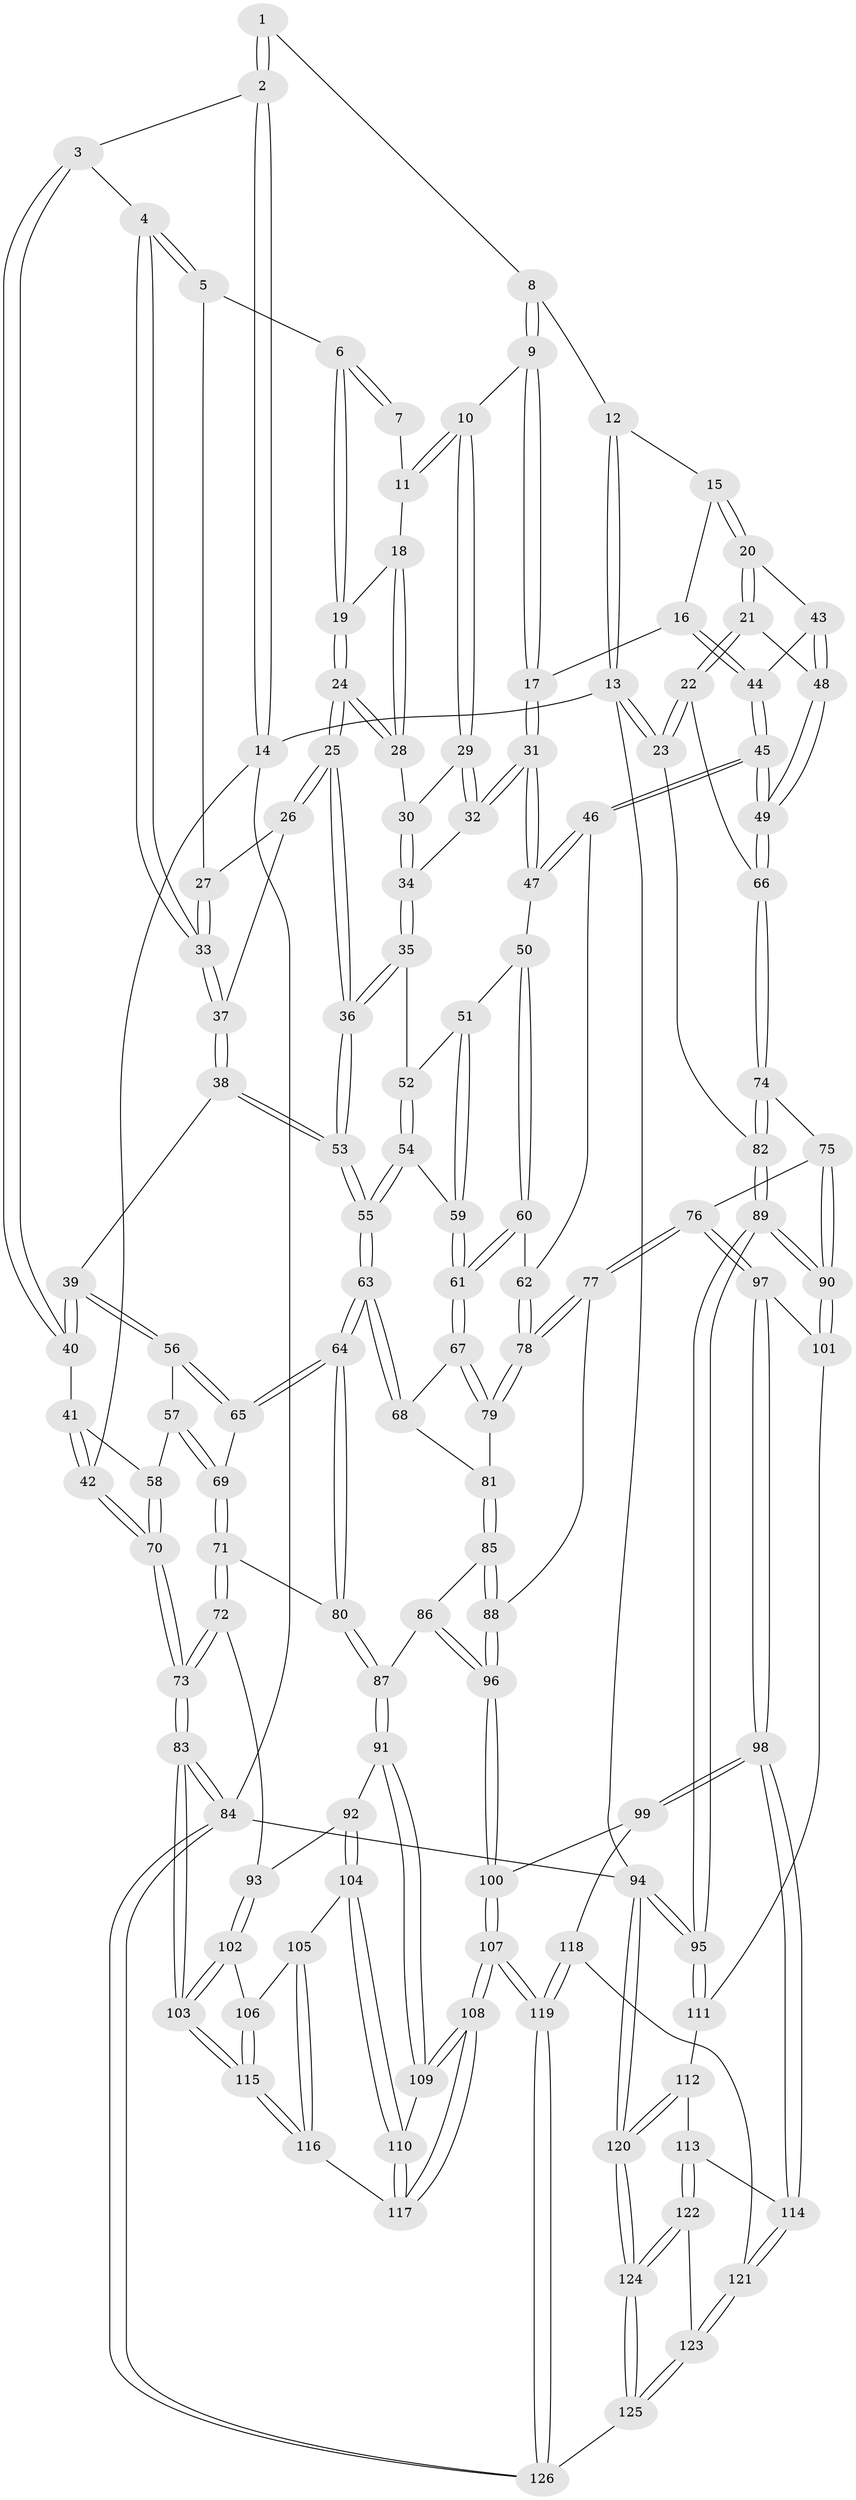 // coarse degree distribution, {3: 0.13333333333333333, 5: 0.4, 4: 0.4, 6: 0.06666666666666667}
// Generated by graph-tools (version 1.1) at 2025/52/02/27/25 19:52:36]
// undirected, 126 vertices, 312 edges
graph export_dot {
graph [start="1"]
  node [color=gray90,style=filled];
  1 [pos="+0.4452967592623627+0"];
  2 [pos="+0+0"];
  3 [pos="+0.11047043644307095+0.004773455883167408"];
  4 [pos="+0.1784865992369271+0.06750086780634593"];
  5 [pos="+0.3938720423714625+0.0924178805300438"];
  6 [pos="+0.41798240301054396+0.07714940858378305"];
  7 [pos="+0.4430120384080675+0"];
  8 [pos="+0.7525464287661249+0"];
  9 [pos="+0.6462411015655648+0.08745935395149042"];
  10 [pos="+0.6343607598524263+0.08851795612031273"];
  11 [pos="+0.5548775648677858+0.06381968962301048"];
  12 [pos="+0.7765439113131185+0"];
  13 [pos="+1+0"];
  14 [pos="+0+0"];
  15 [pos="+0.8756431677582365+0.04768312557860568"];
  16 [pos="+0.6936645751464101+0.1915482830244681"];
  17 [pos="+0.6856694547795862+0.19207297542206764"];
  18 [pos="+0.46328346729690145+0.11297564358003503"];
  19 [pos="+0.4578179930345845+0.10942189737628503"];
  20 [pos="+0.965906482080472+0.17089857358164878"];
  21 [pos="+1+0.20205169553851737"];
  22 [pos="+1+0.23619995030304164"];
  23 [pos="+1+0.2420655906829568"];
  24 [pos="+0.41029799117980803+0.25645061714728346"];
  25 [pos="+0.40653945331131325+0.2651499534618548"];
  26 [pos="+0.38046157939699315+0.17520943332926833"];
  27 [pos="+0.37730541043042426+0.1437913265438988"];
  28 [pos="+0.4803922368329594+0.13033183522965713"];
  29 [pos="+0.511137568127723+0.1455434631112517"];
  30 [pos="+0.49950160244375663+0.1456894444176557"];
  31 [pos="+0.6535674169533819+0.24551631172262073"];
  32 [pos="+0.6182537653426847+0.2380844215993859"];
  33 [pos="+0.24144116088916467+0.2011797269783001"];
  34 [pos="+0.49122425431385763+0.24450285477016764"];
  35 [pos="+0.4663035838093717+0.2665291612356885"];
  36 [pos="+0.4074747683893342+0.27376239837759353"];
  37 [pos="+0.24855122844679844+0.24014128972580204"];
  38 [pos="+0.2523635401325659+0.27939779378291224"];
  39 [pos="+0.22619648761535066+0.29268950835083296"];
  40 [pos="+0.0877802266093753+0.27020436103925594"];
  41 [pos="+0.08078869456740062+0.2755853460840026"];
  42 [pos="+0+0.25496121222968504"];
  43 [pos="+0.882377538944084+0.21611183104866138"];
  44 [pos="+0.8357440889376081+0.23325074345429353"];
  45 [pos="+0.7903926384561357+0.3832401236887238"];
  46 [pos="+0.7663511786992591+0.3762090008002426"];
  47 [pos="+0.6536712340493575+0.252856275624176"];
  48 [pos="+0.8763788024674896+0.35400147801443105"];
  49 [pos="+0.8333097007419157+0.4271112316705747"];
  50 [pos="+0.6324857663121056+0.2869792277789068"];
  51 [pos="+0.5212404498100959+0.31737246313238543"];
  52 [pos="+0.5003097198028394+0.30669700188182736"];
  53 [pos="+0.34688074603833835+0.33074699798685026"];
  54 [pos="+0.48495315632316005+0.370411427000408"];
  55 [pos="+0.37736332919197674+0.46333514666996484"];
  56 [pos="+0.20264299499588778+0.33369353901968074"];
  57 [pos="+0.10610924812912573+0.40271211227994563"];
  58 [pos="+0.07802271051056575+0.3974475821836566"];
  59 [pos="+0.5382571422884781+0.36496683558432047"];
  60 [pos="+0.5981967693891627+0.4037720175055483"];
  61 [pos="+0.590839085827546+0.40831041850244454"];
  62 [pos="+0.6690205876031756+0.426418312050801"];
  63 [pos="+0.3773731155497626+0.46356623768821037"];
  64 [pos="+0.35362173371060657+0.5207075428400232"];
  65 [pos="+0.21176119121753248+0.451147889368968"];
  66 [pos="+0.835359033133792+0.4308232741993032"];
  67 [pos="+0.5807160631830794+0.4228198150506333"];
  68 [pos="+0.45799330110079767+0.45598219164556425"];
  69 [pos="+0.15775381232611566+0.4547633851356824"];
  70 [pos="+0+0.5330543109001042"];
  71 [pos="+0.1283607088205683+0.5322538355528534"];
  72 [pos="+0+0.6157503211991133"];
  73 [pos="+0+0.6078567547048345"];
  74 [pos="+0.8478929938660532+0.49350799462513695"];
  75 [pos="+0.8227745575788128+0.5385613594392801"];
  76 [pos="+0.7665373426663632+0.6180362997691234"];
  77 [pos="+0.7617479956740579+0.6175277986699385"];
  78 [pos="+0.7036122076194914+0.5614890050646505"];
  79 [pos="+0.5948996533672615+0.51784151589367"];
  80 [pos="+0.35144867849593897+0.5895162775667555"];
  81 [pos="+0.5749397639117014+0.5309691193723373"];
  82 [pos="+1+0.5028958237180291"];
  83 [pos="+0+1"];
  84 [pos="+0+1"];
  85 [pos="+0.49486546396532827+0.6244300531268044"];
  86 [pos="+0.46326022377050197+0.640676577963871"];
  87 [pos="+0.35636478733640037+0.6155044333081139"];
  88 [pos="+0.7588060598442408+0.6188923370176198"];
  89 [pos="+1+0.7313173147890606"];
  90 [pos="+1+0.7260061980576628"];
  91 [pos="+0.3555486068734814+0.6167391743554544"];
  92 [pos="+0.22081470623305433+0.6893454713402619"];
  93 [pos="+0.16453772723060067+0.6918481023580128"];
  94 [pos="+1+1"];
  95 [pos="+1+1"];
  96 [pos="+0.5730090601533477+0.7735775553106453"];
  97 [pos="+0.8093995326760319+0.6865475719055071"];
  98 [pos="+0.7210696036456097+0.8458288946257385"];
  99 [pos="+0.6785374144679074+0.8402456472694649"];
  100 [pos="+0.5731592549469385+0.7762596423371269"];
  101 [pos="+0.8381951584520358+0.7030431152418293"];
  102 [pos="+0.12918900516223464+0.7913981248529645"];
  103 [pos="+0+1"];
  104 [pos="+0.2267859012542806+0.8073894914448156"];
  105 [pos="+0.18738474637003832+0.8270298849010255"];
  106 [pos="+0.1812574188309666+0.8269517598130635"];
  107 [pos="+0.4387431395120155+0.9842875624707059"];
  108 [pos="+0.4150433366122343+0.9597865922072724"];
  109 [pos="+0.37015817357599845+0.7923145885540662"];
  110 [pos="+0.2364272101406618+0.8199425509928214"];
  111 [pos="+0.861385602407663+0.8034889834560361"];
  112 [pos="+0.8579444463690435+0.8699057640128851"];
  113 [pos="+0.7717829197666474+0.885746091214078"];
  114 [pos="+0.7292246037445508+0.8606000275981835"];
  115 [pos="+0+1"];
  116 [pos="+0.18707638124167203+0.9334801241926319"];
  117 [pos="+0.2676562809714704+0.9157469389619973"];
  118 [pos="+0.637282401664107+0.9019002802360226"];
  119 [pos="+0.4754719380999842+1"];
  120 [pos="+1+1"];
  121 [pos="+0.70245484911802+0.9339261834558295"];
  122 [pos="+0.7928641291636612+0.9667228231499204"];
  123 [pos="+0.6959439245815042+0.956209808002548"];
  124 [pos="+1+1"];
  125 [pos="+0.5170747658431282+1"];
  126 [pos="+0.48754956306245256+1"];
  1 -- 2;
  1 -- 2;
  1 -- 8;
  2 -- 3;
  2 -- 14;
  2 -- 14;
  3 -- 4;
  3 -- 40;
  3 -- 40;
  4 -- 5;
  4 -- 5;
  4 -- 33;
  4 -- 33;
  5 -- 6;
  5 -- 27;
  6 -- 7;
  6 -- 7;
  6 -- 19;
  6 -- 19;
  7 -- 11;
  8 -- 9;
  8 -- 9;
  8 -- 12;
  9 -- 10;
  9 -- 17;
  9 -- 17;
  10 -- 11;
  10 -- 11;
  10 -- 29;
  10 -- 29;
  11 -- 18;
  12 -- 13;
  12 -- 13;
  12 -- 15;
  13 -- 14;
  13 -- 23;
  13 -- 23;
  13 -- 94;
  14 -- 42;
  14 -- 84;
  15 -- 16;
  15 -- 20;
  15 -- 20;
  16 -- 17;
  16 -- 44;
  16 -- 44;
  17 -- 31;
  17 -- 31;
  18 -- 19;
  18 -- 28;
  18 -- 28;
  19 -- 24;
  19 -- 24;
  20 -- 21;
  20 -- 21;
  20 -- 43;
  21 -- 22;
  21 -- 22;
  21 -- 48;
  22 -- 23;
  22 -- 23;
  22 -- 66;
  23 -- 82;
  24 -- 25;
  24 -- 25;
  24 -- 28;
  24 -- 28;
  25 -- 26;
  25 -- 26;
  25 -- 36;
  25 -- 36;
  26 -- 27;
  26 -- 37;
  27 -- 33;
  27 -- 33;
  28 -- 30;
  29 -- 30;
  29 -- 32;
  29 -- 32;
  30 -- 34;
  30 -- 34;
  31 -- 32;
  31 -- 32;
  31 -- 47;
  31 -- 47;
  32 -- 34;
  33 -- 37;
  33 -- 37;
  34 -- 35;
  34 -- 35;
  35 -- 36;
  35 -- 36;
  35 -- 52;
  36 -- 53;
  36 -- 53;
  37 -- 38;
  37 -- 38;
  38 -- 39;
  38 -- 53;
  38 -- 53;
  39 -- 40;
  39 -- 40;
  39 -- 56;
  39 -- 56;
  40 -- 41;
  41 -- 42;
  41 -- 42;
  41 -- 58;
  42 -- 70;
  42 -- 70;
  43 -- 44;
  43 -- 48;
  43 -- 48;
  44 -- 45;
  44 -- 45;
  45 -- 46;
  45 -- 46;
  45 -- 49;
  45 -- 49;
  46 -- 47;
  46 -- 47;
  46 -- 62;
  47 -- 50;
  48 -- 49;
  48 -- 49;
  49 -- 66;
  49 -- 66;
  50 -- 51;
  50 -- 60;
  50 -- 60;
  51 -- 52;
  51 -- 59;
  51 -- 59;
  52 -- 54;
  52 -- 54;
  53 -- 55;
  53 -- 55;
  54 -- 55;
  54 -- 55;
  54 -- 59;
  55 -- 63;
  55 -- 63;
  56 -- 57;
  56 -- 65;
  56 -- 65;
  57 -- 58;
  57 -- 69;
  57 -- 69;
  58 -- 70;
  58 -- 70;
  59 -- 61;
  59 -- 61;
  60 -- 61;
  60 -- 61;
  60 -- 62;
  61 -- 67;
  61 -- 67;
  62 -- 78;
  62 -- 78;
  63 -- 64;
  63 -- 64;
  63 -- 68;
  63 -- 68;
  64 -- 65;
  64 -- 65;
  64 -- 80;
  64 -- 80;
  65 -- 69;
  66 -- 74;
  66 -- 74;
  67 -- 68;
  67 -- 79;
  67 -- 79;
  68 -- 81;
  69 -- 71;
  69 -- 71;
  70 -- 73;
  70 -- 73;
  71 -- 72;
  71 -- 72;
  71 -- 80;
  72 -- 73;
  72 -- 73;
  72 -- 93;
  73 -- 83;
  73 -- 83;
  74 -- 75;
  74 -- 82;
  74 -- 82;
  75 -- 76;
  75 -- 90;
  75 -- 90;
  76 -- 77;
  76 -- 77;
  76 -- 97;
  76 -- 97;
  77 -- 78;
  77 -- 78;
  77 -- 88;
  78 -- 79;
  78 -- 79;
  79 -- 81;
  80 -- 87;
  80 -- 87;
  81 -- 85;
  81 -- 85;
  82 -- 89;
  82 -- 89;
  83 -- 84;
  83 -- 84;
  83 -- 103;
  83 -- 103;
  84 -- 126;
  84 -- 126;
  84 -- 94;
  85 -- 86;
  85 -- 88;
  85 -- 88;
  86 -- 87;
  86 -- 96;
  86 -- 96;
  87 -- 91;
  87 -- 91;
  88 -- 96;
  88 -- 96;
  89 -- 90;
  89 -- 90;
  89 -- 95;
  89 -- 95;
  90 -- 101;
  90 -- 101;
  91 -- 92;
  91 -- 109;
  91 -- 109;
  92 -- 93;
  92 -- 104;
  92 -- 104;
  93 -- 102;
  93 -- 102;
  94 -- 95;
  94 -- 95;
  94 -- 120;
  94 -- 120;
  95 -- 111;
  95 -- 111;
  96 -- 100;
  96 -- 100;
  97 -- 98;
  97 -- 98;
  97 -- 101;
  98 -- 99;
  98 -- 99;
  98 -- 114;
  98 -- 114;
  99 -- 100;
  99 -- 118;
  100 -- 107;
  100 -- 107;
  101 -- 111;
  102 -- 103;
  102 -- 103;
  102 -- 106;
  103 -- 115;
  103 -- 115;
  104 -- 105;
  104 -- 110;
  104 -- 110;
  105 -- 106;
  105 -- 116;
  105 -- 116;
  106 -- 115;
  106 -- 115;
  107 -- 108;
  107 -- 108;
  107 -- 119;
  107 -- 119;
  108 -- 109;
  108 -- 109;
  108 -- 117;
  108 -- 117;
  109 -- 110;
  110 -- 117;
  110 -- 117;
  111 -- 112;
  112 -- 113;
  112 -- 120;
  112 -- 120;
  113 -- 114;
  113 -- 122;
  113 -- 122;
  114 -- 121;
  114 -- 121;
  115 -- 116;
  115 -- 116;
  116 -- 117;
  118 -- 119;
  118 -- 119;
  118 -- 121;
  119 -- 126;
  119 -- 126;
  120 -- 124;
  120 -- 124;
  121 -- 123;
  121 -- 123;
  122 -- 123;
  122 -- 124;
  122 -- 124;
  123 -- 125;
  123 -- 125;
  124 -- 125;
  124 -- 125;
  125 -- 126;
}
